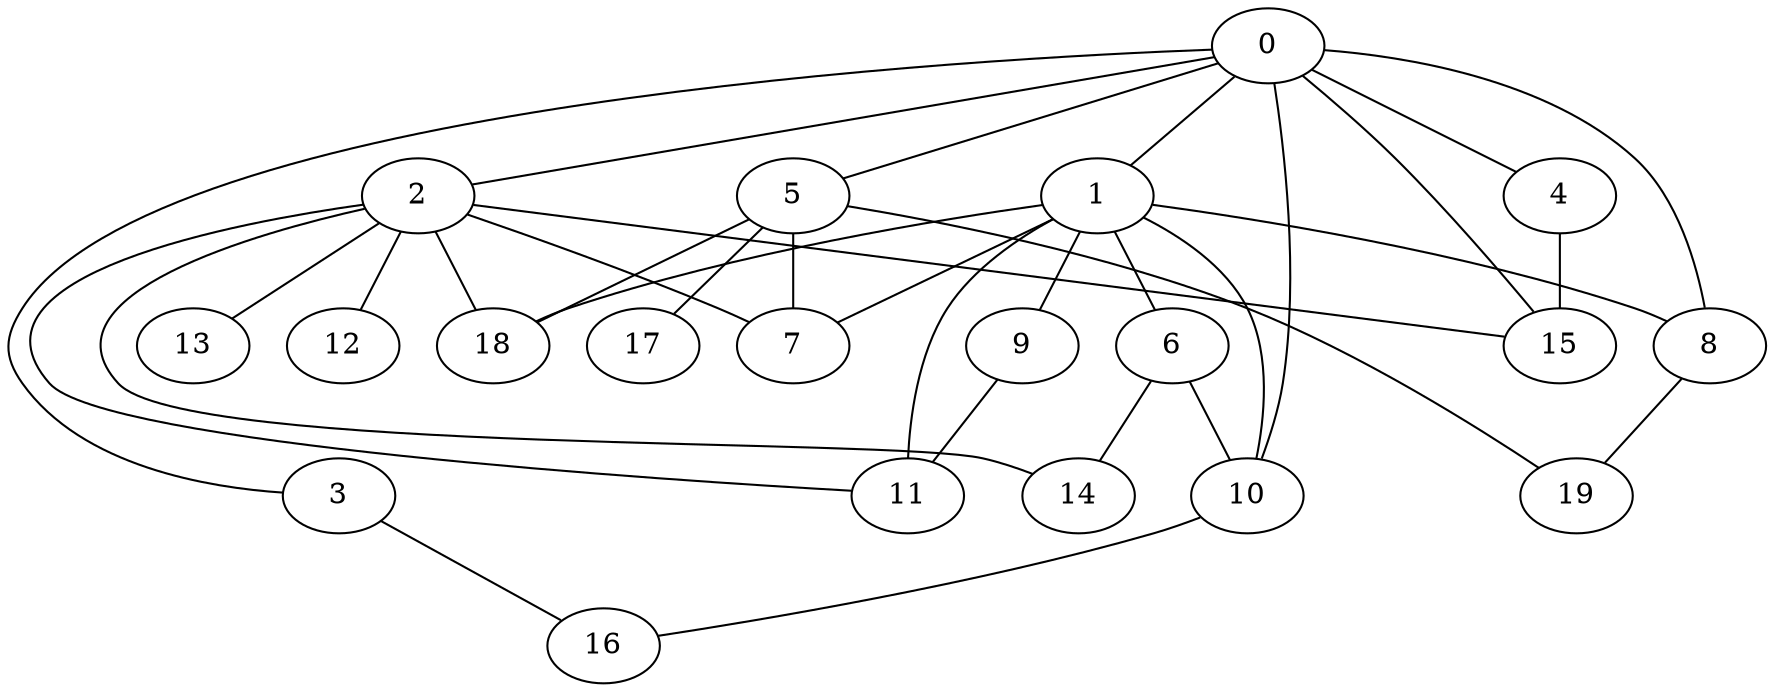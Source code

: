 graph graphname {0--1
0--2
0--3
0--4
0--5
0--8
0--10
0--15
1--6
1--7
1--8
1--9
1--10
1--11
1--18
2--7
2--11
2--12
2--13
2--14
2--15
2--18
3--16
4--15
5--7
5--17
5--18
5--19
6--10
6--14
8--19
9--11
10--16
}